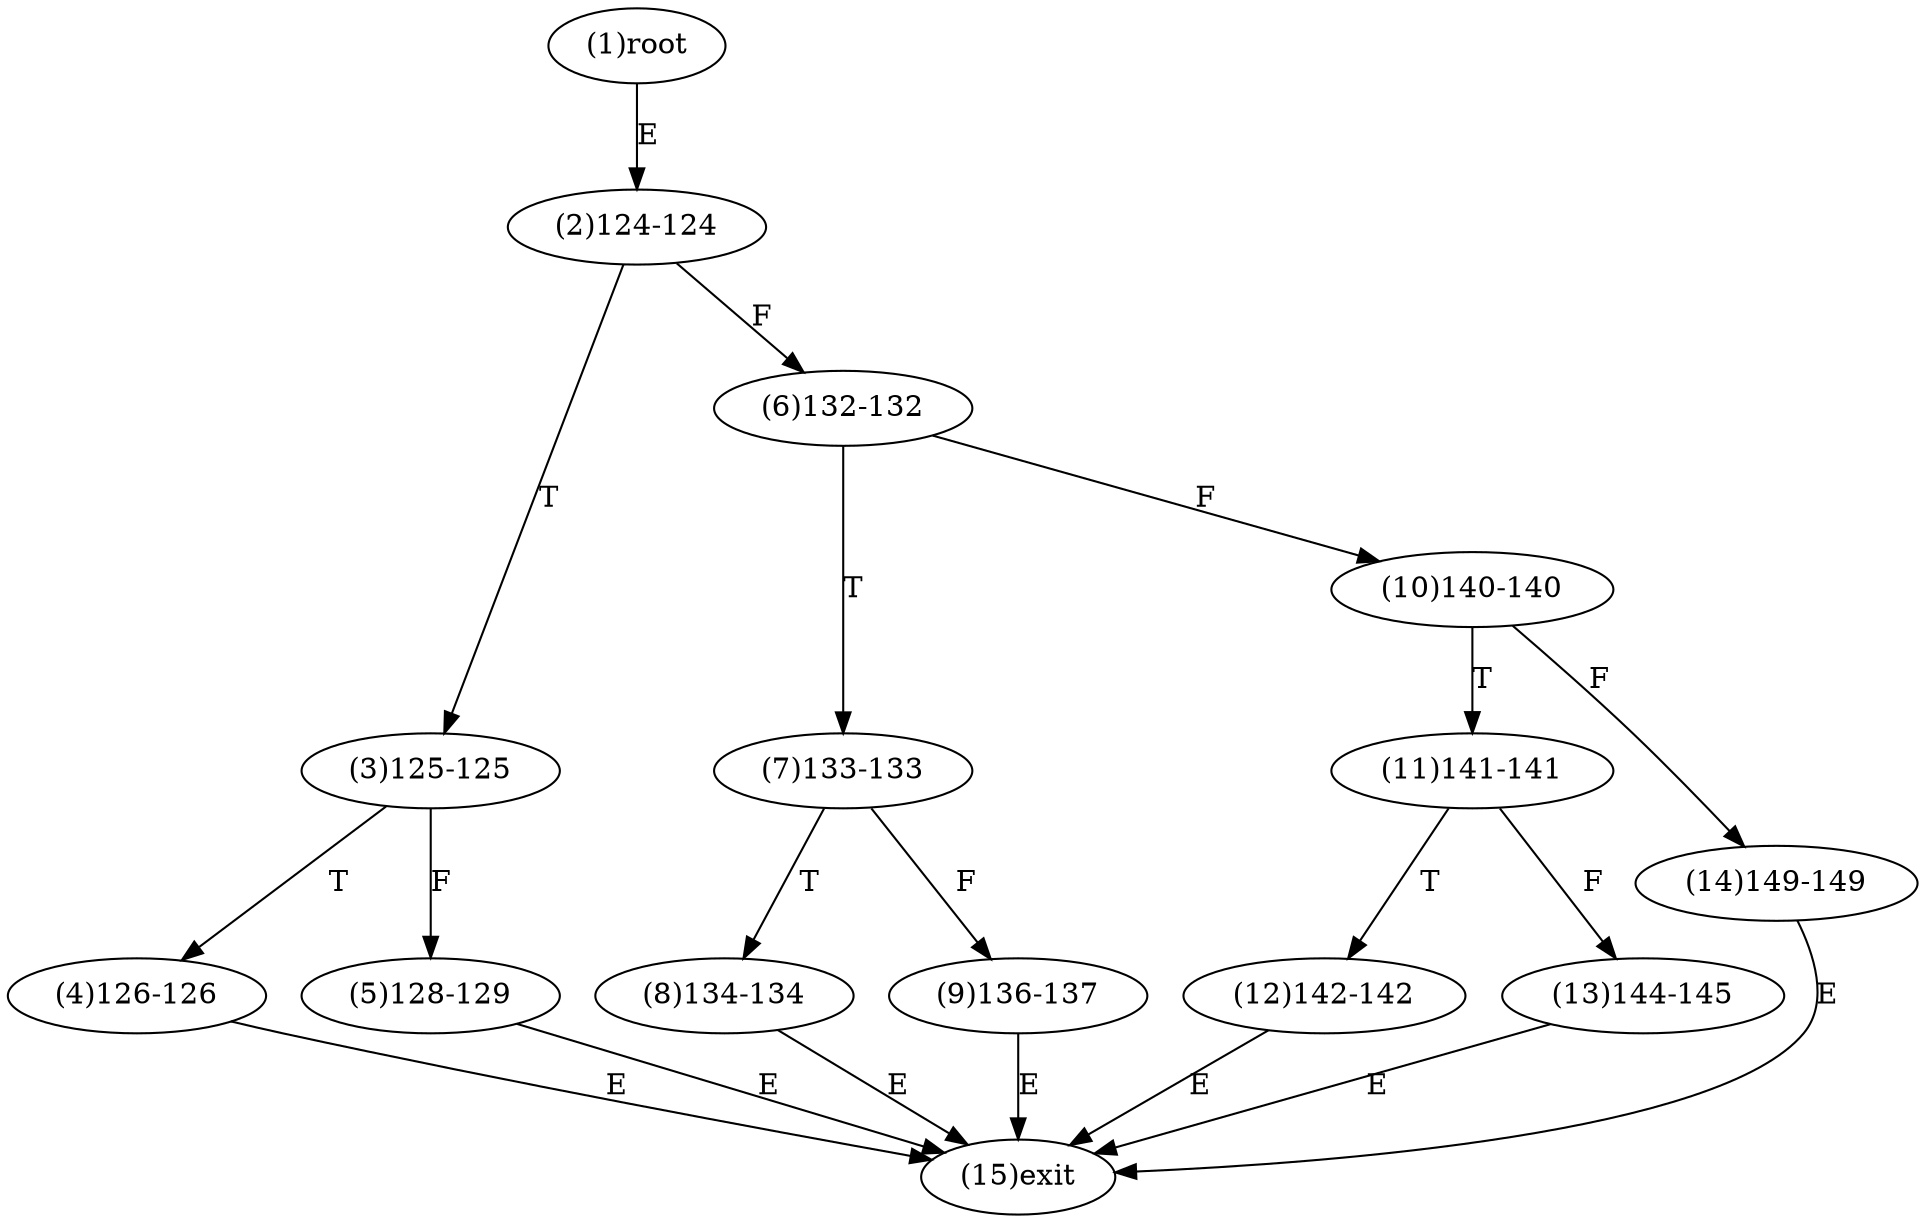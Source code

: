 digraph "" { 
1[ label="(1)root"];
2[ label="(2)124-124"];
3[ label="(3)125-125"];
4[ label="(4)126-126"];
5[ label="(5)128-129"];
6[ label="(6)132-132"];
7[ label="(7)133-133"];
8[ label="(8)134-134"];
9[ label="(9)136-137"];
10[ label="(10)140-140"];
11[ label="(11)141-141"];
12[ label="(12)142-142"];
13[ label="(13)144-145"];
14[ label="(14)149-149"];
15[ label="(15)exit"];
1->2[ label="E"];
2->6[ label="F"];
2->3[ label="T"];
3->5[ label="F"];
3->4[ label="T"];
4->15[ label="E"];
5->15[ label="E"];
6->10[ label="F"];
6->7[ label="T"];
7->9[ label="F"];
7->8[ label="T"];
8->15[ label="E"];
9->15[ label="E"];
10->14[ label="F"];
10->11[ label="T"];
11->13[ label="F"];
11->12[ label="T"];
12->15[ label="E"];
13->15[ label="E"];
14->15[ label="E"];
}